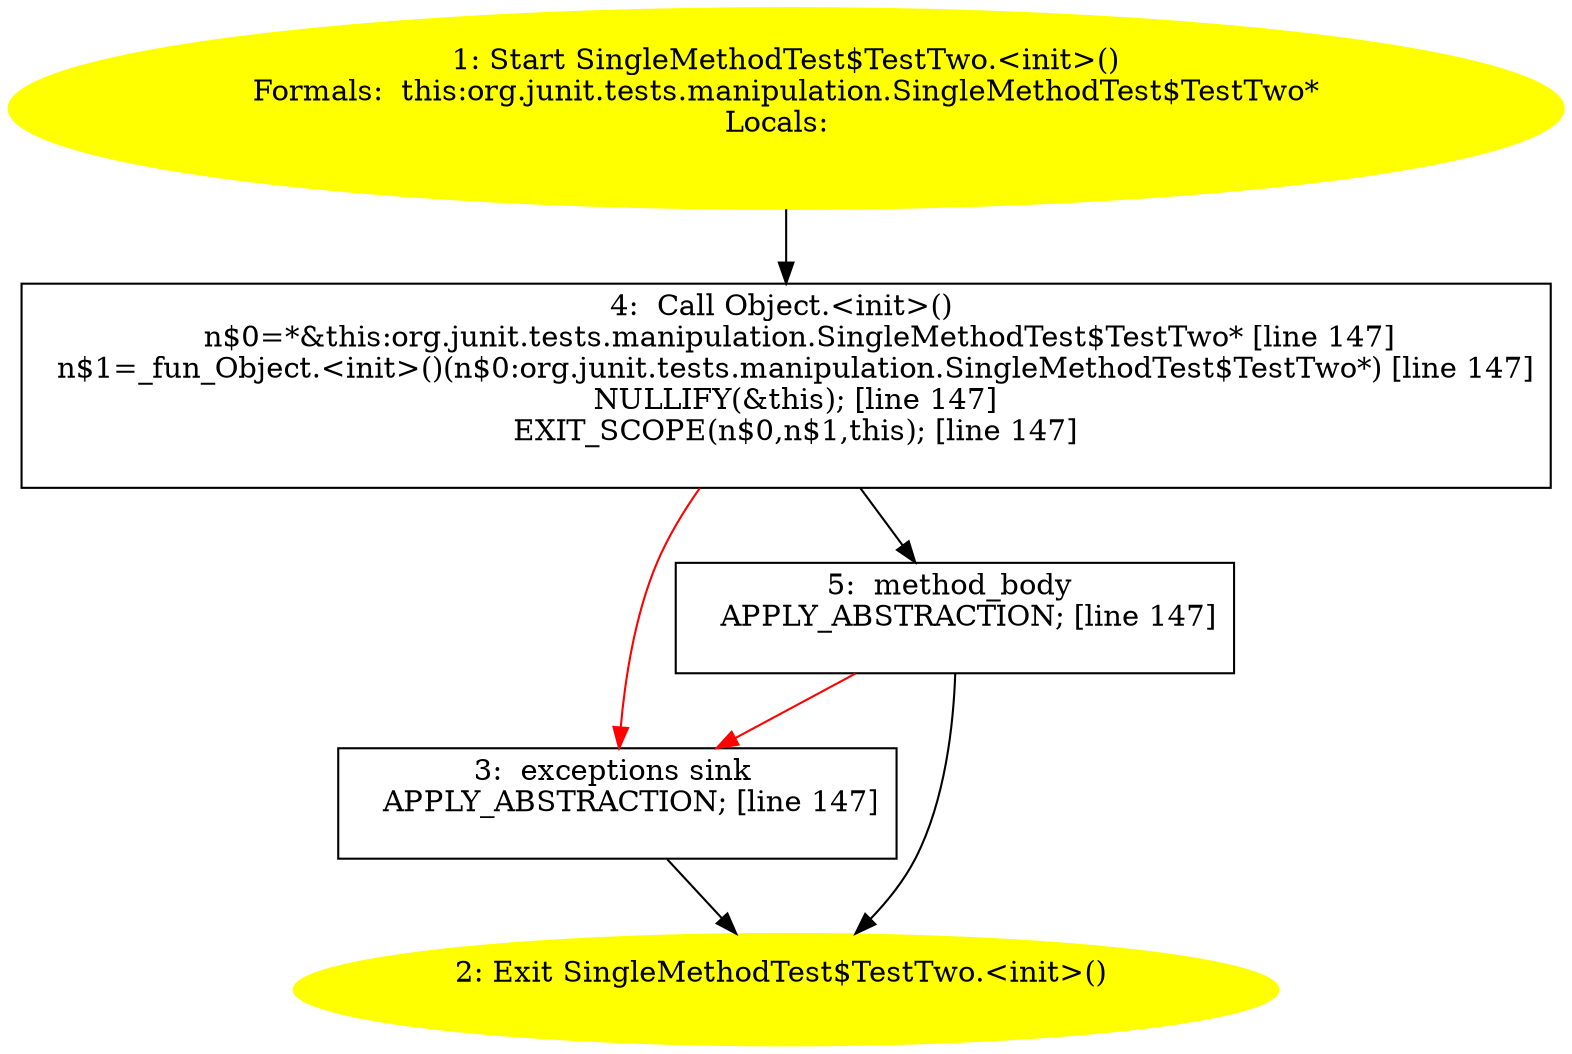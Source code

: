 /* @generated */
digraph cfg {
"org.junit.tests.manipulation.SingleMethodTest$TestTwo.<init>().39b571d30bd151d9b00da1c80a900d42_1" [label="1: Start SingleMethodTest$TestTwo.<init>()\nFormals:  this:org.junit.tests.manipulation.SingleMethodTest$TestTwo*\nLocals:  \n  " color=yellow style=filled]
	

	 "org.junit.tests.manipulation.SingleMethodTest$TestTwo.<init>().39b571d30bd151d9b00da1c80a900d42_1" -> "org.junit.tests.manipulation.SingleMethodTest$TestTwo.<init>().39b571d30bd151d9b00da1c80a900d42_4" ;
"org.junit.tests.manipulation.SingleMethodTest$TestTwo.<init>().39b571d30bd151d9b00da1c80a900d42_2" [label="2: Exit SingleMethodTest$TestTwo.<init>() \n  " color=yellow style=filled]
	

"org.junit.tests.manipulation.SingleMethodTest$TestTwo.<init>().39b571d30bd151d9b00da1c80a900d42_3" [label="3:  exceptions sink \n   APPLY_ABSTRACTION; [line 147]\n " shape="box"]
	

	 "org.junit.tests.manipulation.SingleMethodTest$TestTwo.<init>().39b571d30bd151d9b00da1c80a900d42_3" -> "org.junit.tests.manipulation.SingleMethodTest$TestTwo.<init>().39b571d30bd151d9b00da1c80a900d42_2" ;
"org.junit.tests.manipulation.SingleMethodTest$TestTwo.<init>().39b571d30bd151d9b00da1c80a900d42_4" [label="4:  Call Object.<init>() \n   n$0=*&this:org.junit.tests.manipulation.SingleMethodTest$TestTwo* [line 147]\n  n$1=_fun_Object.<init>()(n$0:org.junit.tests.manipulation.SingleMethodTest$TestTwo*) [line 147]\n  NULLIFY(&this); [line 147]\n  EXIT_SCOPE(n$0,n$1,this); [line 147]\n " shape="box"]
	

	 "org.junit.tests.manipulation.SingleMethodTest$TestTwo.<init>().39b571d30bd151d9b00da1c80a900d42_4" -> "org.junit.tests.manipulation.SingleMethodTest$TestTwo.<init>().39b571d30bd151d9b00da1c80a900d42_5" ;
	 "org.junit.tests.manipulation.SingleMethodTest$TestTwo.<init>().39b571d30bd151d9b00da1c80a900d42_4" -> "org.junit.tests.manipulation.SingleMethodTest$TestTwo.<init>().39b571d30bd151d9b00da1c80a900d42_3" [color="red" ];
"org.junit.tests.manipulation.SingleMethodTest$TestTwo.<init>().39b571d30bd151d9b00da1c80a900d42_5" [label="5:  method_body \n   APPLY_ABSTRACTION; [line 147]\n " shape="box"]
	

	 "org.junit.tests.manipulation.SingleMethodTest$TestTwo.<init>().39b571d30bd151d9b00da1c80a900d42_5" -> "org.junit.tests.manipulation.SingleMethodTest$TestTwo.<init>().39b571d30bd151d9b00da1c80a900d42_2" ;
	 "org.junit.tests.manipulation.SingleMethodTest$TestTwo.<init>().39b571d30bd151d9b00da1c80a900d42_5" -> "org.junit.tests.manipulation.SingleMethodTest$TestTwo.<init>().39b571d30bd151d9b00da1c80a900d42_3" [color="red" ];
}
